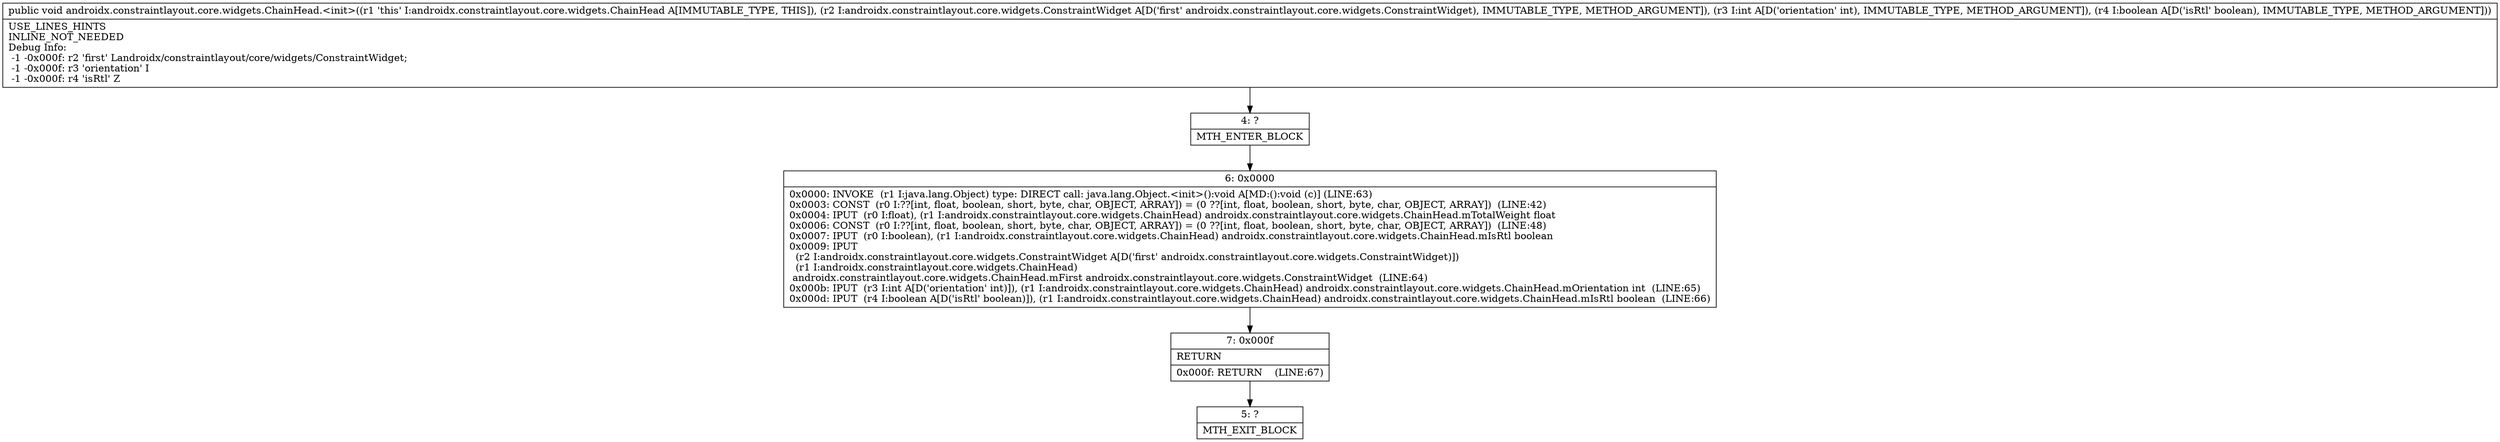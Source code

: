 digraph "CFG forandroidx.constraintlayout.core.widgets.ChainHead.\<init\>(Landroidx\/constraintlayout\/core\/widgets\/ConstraintWidget;IZ)V" {
Node_4 [shape=record,label="{4\:\ ?|MTH_ENTER_BLOCK\l}"];
Node_6 [shape=record,label="{6\:\ 0x0000|0x0000: INVOKE  (r1 I:java.lang.Object) type: DIRECT call: java.lang.Object.\<init\>():void A[MD:():void (c)] (LINE:63)\l0x0003: CONST  (r0 I:??[int, float, boolean, short, byte, char, OBJECT, ARRAY]) = (0 ??[int, float, boolean, short, byte, char, OBJECT, ARRAY])  (LINE:42)\l0x0004: IPUT  (r0 I:float), (r1 I:androidx.constraintlayout.core.widgets.ChainHead) androidx.constraintlayout.core.widgets.ChainHead.mTotalWeight float \l0x0006: CONST  (r0 I:??[int, float, boolean, short, byte, char, OBJECT, ARRAY]) = (0 ??[int, float, boolean, short, byte, char, OBJECT, ARRAY])  (LINE:48)\l0x0007: IPUT  (r0 I:boolean), (r1 I:androidx.constraintlayout.core.widgets.ChainHead) androidx.constraintlayout.core.widgets.ChainHead.mIsRtl boolean \l0x0009: IPUT  \l  (r2 I:androidx.constraintlayout.core.widgets.ConstraintWidget A[D('first' androidx.constraintlayout.core.widgets.ConstraintWidget)])\l  (r1 I:androidx.constraintlayout.core.widgets.ChainHead)\l androidx.constraintlayout.core.widgets.ChainHead.mFirst androidx.constraintlayout.core.widgets.ConstraintWidget  (LINE:64)\l0x000b: IPUT  (r3 I:int A[D('orientation' int)]), (r1 I:androidx.constraintlayout.core.widgets.ChainHead) androidx.constraintlayout.core.widgets.ChainHead.mOrientation int  (LINE:65)\l0x000d: IPUT  (r4 I:boolean A[D('isRtl' boolean)]), (r1 I:androidx.constraintlayout.core.widgets.ChainHead) androidx.constraintlayout.core.widgets.ChainHead.mIsRtl boolean  (LINE:66)\l}"];
Node_7 [shape=record,label="{7\:\ 0x000f|RETURN\l|0x000f: RETURN    (LINE:67)\l}"];
Node_5 [shape=record,label="{5\:\ ?|MTH_EXIT_BLOCK\l}"];
MethodNode[shape=record,label="{public void androidx.constraintlayout.core.widgets.ChainHead.\<init\>((r1 'this' I:androidx.constraintlayout.core.widgets.ChainHead A[IMMUTABLE_TYPE, THIS]), (r2 I:androidx.constraintlayout.core.widgets.ConstraintWidget A[D('first' androidx.constraintlayout.core.widgets.ConstraintWidget), IMMUTABLE_TYPE, METHOD_ARGUMENT]), (r3 I:int A[D('orientation' int), IMMUTABLE_TYPE, METHOD_ARGUMENT]), (r4 I:boolean A[D('isRtl' boolean), IMMUTABLE_TYPE, METHOD_ARGUMENT]))  | USE_LINES_HINTS\lINLINE_NOT_NEEDED\lDebug Info:\l  \-1 \-0x000f: r2 'first' Landroidx\/constraintlayout\/core\/widgets\/ConstraintWidget;\l  \-1 \-0x000f: r3 'orientation' I\l  \-1 \-0x000f: r4 'isRtl' Z\l}"];
MethodNode -> Node_4;Node_4 -> Node_6;
Node_6 -> Node_7;
Node_7 -> Node_5;
}

